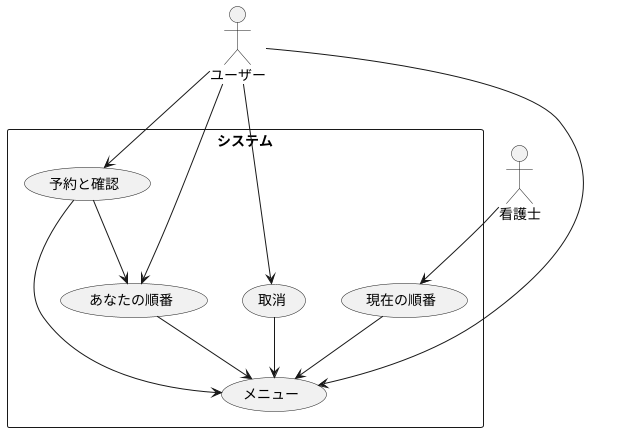 @startuml 演習6-3-1
actor ユーザー as ユーザー
actor 看護士 as 看護士
rectangle システム {
  ユーザー --> (メニュー)
  ユーザー --> (予約と確認)
  ユーザー --> (取消)
  ユーザー --> (あなたの順番)
  看護士 --> (現在の順番)
  (予約と確認) --> (あなたの順番)
  (予約と確認) --> (メニュー)
  (取消) --> (メニュー)
  (あなたの順番) --> (メニュー)
  (現在の順番) --> (メニュー)
}
@enduml